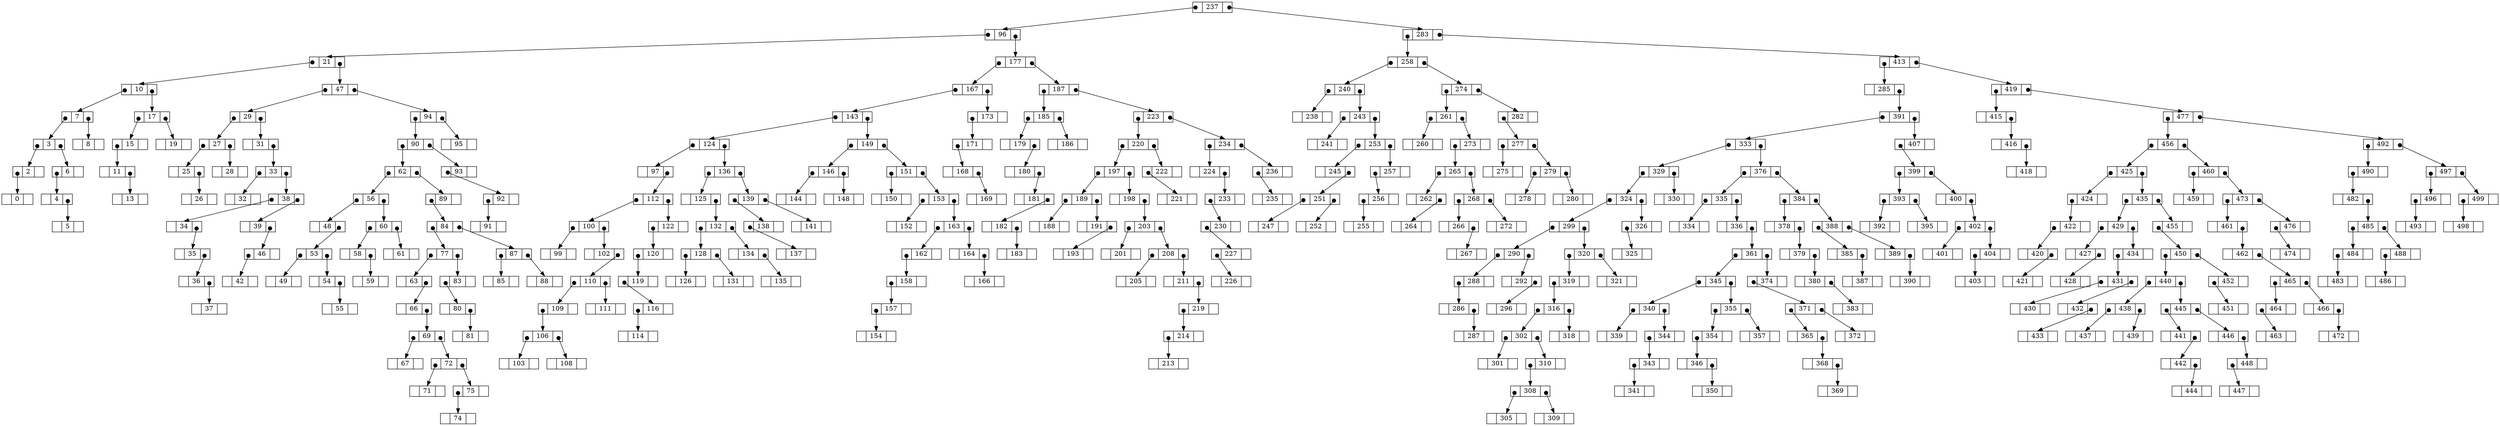 digraph tree {
  splines=false
  node [shape=record,height=.1]
  edge [tailclip=false, arrowtail=dot, dir=both];

  n0x5616c894b260 [label="<left> | <value> 237 | <right>"];
  n0x5616c894b260:left:c -> n0x5616c894b280:value;
  n0x5616c894b280 [label="<left> | <value> 96 | <right>"];
  n0x5616c894b280:left:c -> n0x5616c894b2a0:value;
  n0x5616c894b2a0 [label="<left> | <value> 21 | <right>"];
  n0x5616c894b2a0:left:c -> n0x5616c894b4e0:value;
  n0x5616c894b4e0 [label="<left> | <value> 10 | <right>"];
  n0x5616c894b4e0:left:c -> n0x5616c894b520:value;
  n0x5616c894b520 [label="<left> | <value> 7 | <right>"];
  n0x5616c894b520:left:c -> n0x5616c894b7a0:value;
  n0x5616c894b7a0 [label="<left> | <value> 3 | <right>"];
  n0x5616c894b7a0:left:c -> n0x5616c894c600:value;
  n0x5616c894c600 [label="<left> | <value> 2 | <right>"];
  n0x5616c894c600:left:c -> n0x5616c894cc00:value;
  n0x5616c894cc00 [label="<left> | <value> 0 | <right>"];
  n0x5616c894b7a0:right:c -> n0x5616c894b980:value;
  n0x5616c894b980 [label="<left> | <value> 6 | <right>"];
  n0x5616c894b980:left:c -> n0x5616c894c3e0:value;
  n0x5616c894c3e0 [label="<left> | <value> 4 | <right>"];
  n0x5616c894c3e0:right:c -> n0x5616c894c7a0:value;
  n0x5616c894c7a0 [label="<left> | <value> 5 | <right>"];
  n0x5616c894b520:right:c -> n0x5616c894bde0:value;
  n0x5616c894bde0 [label="<left> | <value> 8 | <right>"];
  n0x5616c894b4e0:right:c -> n0x5616c894b840:value;
  n0x5616c894b840 [label="<left> | <value> 17 | <right>"];
  n0x5616c894b840:left:c -> n0x5616c894bd20:value;
  n0x5616c894bd20 [label="<left> | <value> 15 | <right>"];
  n0x5616c894bd20:left:c -> n0x5616c894bfa0:value;
  n0x5616c894bfa0 [label="<left> | <value> 11 | <right>"];
  n0x5616c894bfa0:right:c -> n0x5616c894d8e0:value;
  n0x5616c894d8e0 [label="<left> | <value> 13 | <right>"];
  n0x5616c894b840:right:c -> n0x5616c894d5e0:value;
  n0x5616c894d5e0 [label="<left> | <value> 19 | <right>"];
  n0x5616c894b2a0:right:c -> n0x5616c894b2e0:value;
  n0x5616c894b2e0 [label="<left> | <value> 47 | <right>"];
  n0x5616c894b2e0:left:c -> n0x5616c894b6e0:value;
  n0x5616c894b6e0 [label="<left> | <value> 29 | <right>"];
  n0x5616c894b6e0:left:c -> n0x5616c894be60:value;
  n0x5616c894be60 [label="<left> | <value> 27 | <right>"];
  n0x5616c894be60:left:c -> n0x5616c894c4c0:value;
  n0x5616c894c4c0 [label="<left> | <value> 25 | <right>"];
  n0x5616c894c4c0:right:c -> n0x5616c894d3e0:value;
  n0x5616c894d3e0 [label="<left> | <value> 26 | <right>"];
  n0x5616c894be60:right:c -> n0x5616c894cfe0:value;
  n0x5616c894cfe0 [label="<left> | <value> 28 | <right>"];
  n0x5616c894b6e0:right:c -> n0x5616c894b7c0:value;
  n0x5616c894b7c0 [label="<left> | <value> 31 | <right>"];
  n0x5616c894b7c0:right:c -> n0x5616c894ba40:value;
  n0x5616c894ba40 [label="<left> | <value> 33 | <right>"];
  n0x5616c894ba40:left:c -> n0x5616c894d920:value;
  n0x5616c894d920 [label="<left> | <value> 32 | <right>"];
  n0x5616c894ba40:right:c -> n0x5616c894be00:value;
  n0x5616c894be00 [label="<left> | <value> 38 | <right>"];
  n0x5616c894be00:left:c -> n0x5616c894c7c0:value;
  n0x5616c894c7c0 [label="<left> | <value> 34 | <right>"];
  n0x5616c894c7c0:right:c -> n0x5616c894c8c0:value;
  n0x5616c894c8c0 [label="<left> | <value> 35 | <right>"];
  n0x5616c894c8c0:right:c -> n0x5616c894d6e0:value;
  n0x5616c894d6e0 [label="<left> | <value> 36 | <right>"];
  n0x5616c894d6e0:right:c -> n0x5616c894d960:value;
  n0x5616c894d960 [label="<left> | <value> 37 | <right>"];
  n0x5616c894be00:right:c -> n0x5616c894c6a0:value;
  n0x5616c894c6a0 [label="<left> | <value> 39 | <right>"];
  n0x5616c894c6a0:right:c -> n0x5616c894c9a0:value;
  n0x5616c894c9a0 [label="<left> | <value> 46 | <right>"];
  n0x5616c894c9a0:left:c -> n0x5616c894d280:value;
  n0x5616c894d280 [label="<left> | <value> 42 | <right>"];
  n0x5616c894b2e0:right:c -> n0x5616c894b300:value;
  n0x5616c894b300 [label="<left> | <value> 94 | <right>"];
  n0x5616c894b300:left:c -> n0x5616c894b580:value;
  n0x5616c894b580 [label="<left> | <value> 90 | <right>"];
  n0x5616c894b580:left:c -> n0x5616c894b620:value;
  n0x5616c894b620 [label="<left> | <value> 62 | <right>"];
  n0x5616c894b620:left:c -> n0x5616c894b660:value;
  n0x5616c894b660 [label="<left> | <value> 56 | <right>"];
  n0x5616c894b660:left:c -> n0x5616c894b740:value;
  n0x5616c894b740 [label="<left> | <value> 48 | <right>"];
  n0x5616c894b740:right:c -> n0x5616c894c3a0:value;
  n0x5616c894c3a0 [label="<left> | <value> 53 | <right>"];
  n0x5616c894c3a0:left:c -> n0x5616c894c440:value;
  n0x5616c894c440 [label="<left> | <value> 49 | <right>"];
  n0x5616c894c3a0:right:c -> n0x5616c894c640:value;
  n0x5616c894c640 [label="<left> | <value> 54 | <right>"];
  n0x5616c894c640:right:c -> n0x5616c894c8e0:value;
  n0x5616c894c8e0 [label="<left> | <value> 55 | <right>"];
  n0x5616c894b660:right:c -> n0x5616c894b6a0:value;
  n0x5616c894b6a0 [label="<left> | <value> 60 | <right>"];
  n0x5616c894b6a0:left:c -> n0x5616c894c4e0:value;
  n0x5616c894c4e0 [label="<left> | <value> 58 | <right>"];
  n0x5616c894c4e0:right:c -> n0x5616c894d7e0:value;
  n0x5616c894d7e0 [label="<left> | <value> 59 | <right>"];
  n0x5616c894b6a0:right:c -> n0x5616c894bdc0:value;
  n0x5616c894bdc0 [label="<left> | <value> 61 | <right>"];
  n0x5616c894b620:right:c -> n0x5616c894b700:value;
  n0x5616c894b700 [label="<left> | <value> 89 | <right>"];
  n0x5616c894b700:left:c -> n0x5616c894b760:value;
  n0x5616c894b760 [label="<left> | <value> 84 | <right>"];
  n0x5616c894b760:left:c -> n0x5616c894b7e0:value;
  n0x5616c894b7e0 [label="<left> | <value> 77 | <right>"];
  n0x5616c894b7e0:left:c -> n0x5616c894b9c0:value;
  n0x5616c894b9c0 [label="<left> | <value> 63 | <right>"];
  n0x5616c894b9c0:right:c -> n0x5616c894bfe0:value;
  n0x5616c894bfe0 [label="<left> | <value> 66 | <right>"];
  n0x5616c894bfe0:right:c -> n0x5616c894c000:value;
  n0x5616c894c000 [label="<left> | <value> 69 | <right>"];
  n0x5616c894c000:left:c -> n0x5616c894d4e0:value;
  n0x5616c894d4e0 [label="<left> | <value> 67 | <right>"];
  n0x5616c894c000:right:c -> n0x5616c894c080:value;
  n0x5616c894c080 [label="<left> | <value> 72 | <right>"];
  n0x5616c894c080:left:c -> n0x5616c894cd20:value;
  n0x5616c894cd20 [label="<left> | <value> 71 | <right>"];
  n0x5616c894c080:right:c -> n0x5616c894c9c0:value;
  n0x5616c894c9c0 [label="<left> | <value> 75 | <right>"];
  n0x5616c894c9c0:left:c -> n0x5616c894d740:value;
  n0x5616c894d740 [label="<left> | <value> 74 | <right>"];
  n0x5616c894b7e0:right:c -> n0x5616c894c300:value;
  n0x5616c894c300 [label="<left> | <value> 83 | <right>"];
  n0x5616c894c300:left:c -> n0x5616c894d2a0:value;
  n0x5616c894d2a0 [label="<left> | <value> 80 | <right>"];
  n0x5616c894d2a0:right:c -> n0x5616c894d4a0:value;
  n0x5616c894d4a0 [label="<left> | <value> 81 | <right>"];
  n0x5616c894b760:right:c -> n0x5616c894bd00:value;
  n0x5616c894bd00 [label="<left> | <value> 87 | <right>"];
  n0x5616c894bd00:left:c -> n0x5616c894c120:value;
  n0x5616c894c120 [label="<left> | <value> 85 | <right>"];
  n0x5616c894bd00:right:c -> n0x5616c894d2c0:value;
  n0x5616c894d2c0 [label="<left> | <value> 88 | <right>"];
  n0x5616c894b580:right:c -> n0x5616c894baa0:value;
  n0x5616c894baa0 [label="<left> | <value> 93 | <right>"];
  n0x5616c894baa0:left:c -> n0x5616c894c800:value;
  n0x5616c894c800 [label="<left> | <value> 92 | <right>"];
  n0x5616c894c800:left:c -> n0x5616c894cde0:value;
  n0x5616c894cde0 [label="<left> | <value> 91 | <right>"];
  n0x5616c894b300:right:c -> n0x5616c894c400:value;
  n0x5616c894c400 [label="<left> | <value> 95 | <right>"];
  n0x5616c894b280:right:c -> n0x5616c894b320:value;
  n0x5616c894b320 [label="<left> | <value> 177 | <right>"];
  n0x5616c894b320:left:c -> n0x5616c894b360:value;
  n0x5616c894b360 [label="<left> | <value> 167 | <right>"];
  n0x5616c894b360:left:c -> n0x5616c894b380:value;
  n0x5616c894b380 [label="<left> | <value> 143 | <right>"];
  n0x5616c894b380:left:c -> n0x5616c894b400:value;
  n0x5616c894b400 [label="<left> | <value> 124 | <right>"];
  n0x5616c894b400:left:c -> n0x5616c894b540:value;
  n0x5616c894b540 [label="<left> | <value> 97 | <right>"];
  n0x5616c894b540:right:c -> n0x5616c894b940:value;
  n0x5616c894b940 [label="<left> | <value> 112 | <right>"];
  n0x5616c894b940:left:c -> n0x5616c894be20:value;
  n0x5616c894be20 [label="<left> | <value> 100 | <right>"];
  n0x5616c894be20:left:c -> n0x5616c894c680:value;
  n0x5616c894c680 [label="<left> | <value> 99 | <right>"];
  n0x5616c894be20:right:c -> n0x5616c894c0a0:value;
  n0x5616c894c0a0 [label="<left> | <value> 102 | <right>"];
  n0x5616c894c0a0:right:c -> n0x5616c894c5a0:value;
  n0x5616c894c5a0 [label="<left> | <value> 110 | <right>"];
  n0x5616c894c5a0:left:c -> n0x5616c894ca00:value;
  n0x5616c894ca00 [label="<left> | <value> 109 | <right>"];
  n0x5616c894ca00:left:c -> n0x5616c894cb80:value;
  n0x5616c894cb80 [label="<left> | <value> 106 | <right>"];
  n0x5616c894cb80:left:c -> n0x5616c894d6a0:value;
  n0x5616c894d6a0 [label="<left> | <value> 103 | <right>"];
  n0x5616c894cb80:right:c -> n0x5616c894ce00:value;
  n0x5616c894ce00 [label="<left> | <value> 108 | <right>"];
  n0x5616c894c5a0:right:c -> n0x5616c894d120:value;
  n0x5616c894d120 [label="<left> | <value> 111 | <right>"];
  n0x5616c894b940:right:c -> n0x5616c894bbc0:value;
  n0x5616c894bbc0 [label="<left> | <value> 122 | <right>"];
  n0x5616c894bbc0:left:c -> n0x5616c894bd60:value;
  n0x5616c894bd60 [label="<left> | <value> 120 | <right>"];
  n0x5616c894bd60:left:c -> n0x5616c894be80:value;
  n0x5616c894be80 [label="<left> | <value> 119 | <right>"];
  n0x5616c894be80:left:c -> n0x5616c894c580:value;
  n0x5616c894c580 [label="<left> | <value> 116 | <right>"];
  n0x5616c894c580:left:c -> n0x5616c894c760:value;
  n0x5616c894c760 [label="<left> | <value> 114 | <right>"];
  n0x5616c894b400:right:c -> n0x5616c894bc40:value;
  n0x5616c894bc40 [label="<left> | <value> 136 | <right>"];
  n0x5616c894bc40:left:c -> n0x5616c894c060:value;
  n0x5616c894c060 [label="<left> | <value> 125 | <right>"];
  n0x5616c894c060:right:c -> n0x5616c894c340:value;
  n0x5616c894c340 [label="<left> | <value> 132 | <right>"];
  n0x5616c894c340:left:c -> n0x5616c894c560:value;
  n0x5616c894c560 [label="<left> | <value> 128 | <right>"];
  n0x5616c894c560:left:c -> n0x5616c894cae0:value;
  n0x5616c894cae0 [label="<left> | <value> 126 | <right>"];
  n0x5616c894c560:right:c -> n0x5616c894d1a0:value;
  n0x5616c894d1a0 [label="<left> | <value> 131 | <right>"];
  n0x5616c894c340:right:c -> n0x5616c894c960:value;
  n0x5616c894c960 [label="<left> | <value> 134 | <right>"];
  n0x5616c894c960:right:c -> n0x5616c894cea0:value;
  n0x5616c894cea0 [label="<left> | <value> 135 | <right>"];
  n0x5616c894bc40:right:c -> n0x5616c894bc80:value;
  n0x5616c894bc80 [label="<left> | <value> 139 | <right>"];
  n0x5616c894bc80:left:c -> n0x5616c894ce40:value;
  n0x5616c894ce40 [label="<left> | <value> 138 | <right>"];
  n0x5616c894ce40:left:c -> n0x5616c894d420:value;
  n0x5616c894d420 [label="<left> | <value> 137 | <right>"];
  n0x5616c894bc80:right:c -> n0x5616c894d0a0:value;
  n0x5616c894d0a0 [label="<left> | <value> 141 | <right>"];
  n0x5616c894b380:right:c -> n0x5616c894b5c0:value;
  n0x5616c894b5c0 [label="<left> | <value> 149 | <right>"];
  n0x5616c894b5c0:left:c -> n0x5616c894b8a0:value;
  n0x5616c894b8a0 [label="<left> | <value> 146 | <right>"];
  n0x5616c894b8a0:left:c -> n0x5616c894d140:value;
  n0x5616c894d140 [label="<left> | <value> 144 | <right>"];
  n0x5616c894b8a0:right:c -> n0x5616c894c240:value;
  n0x5616c894c240 [label="<left> | <value> 148 | <right>"];
  n0x5616c894b5c0:right:c -> n0x5616c894b960:value;
  n0x5616c894b960 [label="<left> | <value> 151 | <right>"];
  n0x5616c894b960:left:c -> n0x5616c894c2e0:value;
  n0x5616c894c2e0 [label="<left> | <value> 150 | <right>"];
  n0x5616c894b960:right:c -> n0x5616c894ba20:value;
  n0x5616c894ba20 [label="<left> | <value> 153 | <right>"];
  n0x5616c894ba20:left:c -> n0x5616c894d2e0:value;
  n0x5616c894d2e0 [label="<left> | <value> 152 | <right>"];
  n0x5616c894ba20:right:c -> n0x5616c894ba80:value;
  n0x5616c894ba80 [label="<left> | <value> 163 | <right>"];
  n0x5616c894ba80:left:c -> n0x5616c894c840:value;
  n0x5616c894c840 [label="<left> | <value> 162 | <right>"];
  n0x5616c894c840:left:c -> n0x5616c894cf60:value;
  n0x5616c894cf60 [label="<left> | <value> 158 | <right>"];
  n0x5616c894cf60:left:c -> n0x5616c894d460:value;
  n0x5616c894d460 [label="<left> | <value> 157 | <right>"];
  n0x5616c894d460:left:c -> n0x5616c894d5a0:value;
  n0x5616c894d5a0 [label="<left> | <value> 154 | <right>"];
  n0x5616c894ba80:right:c -> n0x5616c894cb20:value;
  n0x5616c894cb20 [label="<left> | <value> 164 | <right>"];
  n0x5616c894cb20:right:c -> n0x5616c894d040:value;
  n0x5616c894d040 [label="<left> | <value> 166 | <right>"];
  n0x5616c894b360:right:c -> n0x5616c894bbe0:value;
  n0x5616c894bbe0 [label="<left> | <value> 173 | <right>"];
  n0x5616c894bbe0:left:c -> n0x5616c894cce0:value;
  n0x5616c894cce0 [label="<left> | <value> 171 | <right>"];
  n0x5616c894cce0:left:c -> n0x5616c894d160:value;
  n0x5616c894d160 [label="<left> | <value> 168 | <right>"];
  n0x5616c894d160:right:c -> n0x5616c894d660:value;
  n0x5616c894d660 [label="<left> | <value> 169 | <right>"];
  n0x5616c894b320:right:c -> n0x5616c894b3a0:value;
  n0x5616c894b3a0 [label="<left> | <value> 187 | <right>"];
  n0x5616c894b3a0:left:c -> n0x5616c894bb00:value;
  n0x5616c894bb00 [label="<left> | <value> 185 | <right>"];
  n0x5616c894bb00:left:c -> n0x5616c894c7e0:value;
  n0x5616c894c7e0 [label="<left> | <value> 179 | <right>"];
  n0x5616c894c7e0:right:c -> n0x5616c894d320:value;
  n0x5616c894d320 [label="<left> | <value> 180 | <right>"];
  n0x5616c894d320:right:c -> n0x5616c894d600:value;
  n0x5616c894d600 [label="<left> | <value> 181 | <right>"];
  n0x5616c894d600:right:c -> n0x5616c894d640:value;
  n0x5616c894d640 [label="<left> | <value> 182 | <right>"];
  n0x5616c894d640:right:c -> n0x5616c894d7c0:value;
  n0x5616c894d7c0 [label="<left> | <value> 183 | <right>"];
  n0x5616c894bb00:right:c -> n0x5616c894c720:value;
  n0x5616c894c720 [label="<left> | <value> 186 | <right>"];
  n0x5616c894b3a0:right:c -> n0x5616c894b560:value;
  n0x5616c894b560 [label="<left> | <value> 223 | <right>"];
  n0x5616c894b560:left:c -> n0x5616c894b720:value;
  n0x5616c894b720 [label="<left> | <value> 220 | <right>"];
  n0x5616c894b720:left:c -> n0x5616c894b860:value;
  n0x5616c894b860 [label="<left> | <value> 197 | <right>"];
  n0x5616c894b860:left:c -> n0x5616c894c040:value;
  n0x5616c894c040 [label="<left> | <value> 189 | <right>"];
  n0x5616c894c040:left:c -> n0x5616c894cf00:value;
  n0x5616c894cf00 [label="<left> | <value> 188 | <right>"];
  n0x5616c894c040:right:c -> n0x5616c894c100:value;
  n0x5616c894c100 [label="<left> | <value> 191 | <right>"];
  n0x5616c894c100:right:c -> n0x5616c894d400:value;
  n0x5616c894d400 [label="<left> | <value> 193 | <right>"];
  n0x5616c894b860:right:c -> n0x5616c894b8e0:value;
  n0x5616c894b8e0 [label="<left> | <value> 198 | <right>"];
  n0x5616c894b8e0:right:c -> n0x5616c894bce0:value;
  n0x5616c894bce0 [label="<left> | <value> 203 | <right>"];
  n0x5616c894bce0:left:c -> n0x5616c894cdc0:value;
  n0x5616c894cdc0 [label="<left> | <value> 201 | <right>"];
  n0x5616c894bce0:right:c -> n0x5616c894bd40:value;
  n0x5616c894bd40 [label="<left> | <value> 208 | <right>"];
  n0x5616c894bd40:left:c -> n0x5616c894d1e0:value;
  n0x5616c894d1e0 [label="<left> | <value> 205 | <right>"];
  n0x5616c894bd40:right:c -> n0x5616c894c700:value;
  n0x5616c894c700 [label="<left> | <value> 211 | <right>"];
  n0x5616c894c700:right:c -> n0x5616c894d000:value;
  n0x5616c894d000 [label="<left> | <value> 219 | <right>"];
  n0x5616c894d000:left:c -> n0x5616c894d860:value;
  n0x5616c894d860 [label="<left> | <value> 214 | <right>"];
  n0x5616c894d860:left:c -> n0x5616c894d8a0:value;
  n0x5616c894d8a0 [label="<left> | <value> 213 | <right>"];
  n0x5616c894b720:right:c -> n0x5616c894bba0:value;
  n0x5616c894bba0 [label="<left> | <value> 222 | <right>"];
  n0x5616c894bba0:left:c -> n0x5616c894d060:value;
  n0x5616c894d060 [label="<left> | <value> 221 | <right>"];
  n0x5616c894b560:right:c -> n0x5616c894bcc0:value;
  n0x5616c894bcc0 [label="<left> | <value> 234 | <right>"];
  n0x5616c894bcc0:left:c -> n0x5616c894c280:value;
  n0x5616c894c280 [label="<left> | <value> 224 | <right>"];
  n0x5616c894c280:right:c -> n0x5616c894cc40:value;
  n0x5616c894cc40 [label="<left> | <value> 233 | <right>"];
  n0x5616c894cc40:left:c -> n0x5616c894d200:value;
  n0x5616c894d200 [label="<left> | <value> 230 | <right>"];
  n0x5616c894d200:left:c -> n0x5616c894d360:value;
  n0x5616c894d360 [label="<left> | <value> 227 | <right>"];
  n0x5616c894d360:left:c -> n0x5616c894d3c0:value;
  n0x5616c894d3c0 [label="<left> | <value> 226 | <right>"];
  n0x5616c894bcc0:right:c -> n0x5616c894cc80:value;
  n0x5616c894cc80 [label="<left> | <value> 236 | <right>"];
  n0x5616c894cc80:left:c -> n0x5616c894d840:value;
  n0x5616c894d840 [label="<left> | <value> 235 | <right>"];
  n0x5616c894b260:right:c -> n0x5616c894b2c0:value;
  n0x5616c894b2c0 [label="<left> | <value> 283 | <right>"];
  n0x5616c894b2c0:left:c -> n0x5616c894b480:value;
  n0x5616c894b480 [label="<left> | <value> 258 | <right>"];
  n0x5616c894b480:left:c -> n0x5616c894bae0:value;
  n0x5616c894bae0 [label="<left> | <value> 240 | <right>"];
  n0x5616c894bae0:left:c -> n0x5616c894caa0:value;
  n0x5616c894caa0 [label="<left> | <value> 238 | <right>"];
  n0x5616c894bae0:right:c -> n0x5616c894bee0:value;
  n0x5616c894bee0 [label="<left> | <value> 243 | <right>"];
  n0x5616c894bee0:left:c -> n0x5616c894c480:value;
  n0x5616c894c480 [label="<left> | <value> 241 | <right>"];
  n0x5616c894bee0:right:c -> n0x5616c894c1a0:value;
  n0x5616c894c1a0 [label="<left> | <value> 253 | <right>"];
  n0x5616c894c1a0:left:c -> n0x5616c894c8a0:value;
  n0x5616c894c8a0 [label="<left> | <value> 245 | <right>"];
  n0x5616c894c8a0:right:c -> n0x5616c894cc20:value;
  n0x5616c894cc20 [label="<left> | <value> 251 | <right>"];
  n0x5616c894cc20:left:c -> n0x5616c894d720:value;
  n0x5616c894d720 [label="<left> | <value> 247 | <right>"];
  n0x5616c894cc20:right:c -> n0x5616c894d7a0:value;
  n0x5616c894d7a0 [label="<left> | <value> 252 | <right>"];
  n0x5616c894c1a0:right:c -> n0x5616c894c2c0:value;
  n0x5616c894c2c0 [label="<left> | <value> 257 | <right>"];
  n0x5616c894c2c0:left:c -> n0x5616c894d760:value;
  n0x5616c894d760 [label="<left> | <value> 256 | <right>"];
  n0x5616c894d760:left:c -> n0x5616c894d940:value;
  n0x5616c894d940 [label="<left> | <value> 255 | <right>"];
  n0x5616c894b480:right:c -> n0x5616c894bb60:value;
  n0x5616c894bb60 [label="<left> | <value> 274 | <right>"];
  n0x5616c894bb60:left:c -> n0x5616c894bc00:value;
  n0x5616c894bc00 [label="<left> | <value> 261 | <right>"];
  n0x5616c894bc00:left:c -> n0x5616c894d8c0:value;
  n0x5616c894d8c0 [label="<left> | <value> 260 | <right>"];
  n0x5616c894bc00:right:c -> n0x5616c894bca0:value;
  n0x5616c894bca0 [label="<left> | <value> 273 | <right>"];
  n0x5616c894bca0:left:c -> n0x5616c894c260:value;
  n0x5616c894c260 [label="<left> | <value> 265 | <right>"];
  n0x5616c894c260:left:c -> n0x5616c894c920:value;
  n0x5616c894c920 [label="<left> | <value> 262 | <right>"];
  n0x5616c894c920:right:c -> n0x5616c894cca0:value;
  n0x5616c894cca0 [label="<left> | <value> 264 | <right>"];
  n0x5616c894c260:right:c -> n0x5616c894ce80:value;
  n0x5616c894ce80 [label="<left> | <value> 268 | <right>"];
  n0x5616c894ce80:left:c -> n0x5616c894d080:value;
  n0x5616c894d080 [label="<left> | <value> 266 | <right>"];
  n0x5616c894d080:right:c -> n0x5616c894d700:value;
  n0x5616c894d700 [label="<left> | <value> 267 | <right>"];
  n0x5616c894ce80:right:c -> n0x5616c894d540:value;
  n0x5616c894d540 [label="<left> | <value> 272 | <right>"];
  n0x5616c894bb60:right:c -> n0x5616c894c140:value;
  n0x5616c894c140 [label="<left> | <value> 282 | <right>"];
  n0x5616c894c140:left:c -> n0x5616c894c3c0:value;
  n0x5616c894c3c0 [label="<left> | <value> 277 | <right>"];
  n0x5616c894c3c0:left:c -> n0x5616c894d560:value;
  n0x5616c894d560 [label="<left> | <value> 275 | <right>"];
  n0x5616c894c3c0:right:c -> n0x5616c894c520:value;
  n0x5616c894c520 [label="<left> | <value> 279 | <right>"];
  n0x5616c894c520:left:c -> n0x5616c894d180:value;
  n0x5616c894d180 [label="<left> | <value> 278 | <right>"];
  n0x5616c894c520:right:c -> n0x5616c894d780:value;
  n0x5616c894d780 [label="<left> | <value> 280 | <right>"];
  n0x5616c894b2c0:right:c -> n0x5616c894b340:value;
  n0x5616c894b340 [label="<left> | <value> 413 | <right>"];
  n0x5616c894b340:left:c -> n0x5616c894b3c0:value;
  n0x5616c894b3c0 [label="<left> | <value> 285 | <right>"];
  n0x5616c894b3c0:right:c -> n0x5616c894b420:value;
  n0x5616c894b420 [label="<left> | <value> 391 | <right>"];
  n0x5616c894b420:left:c -> n0x5616c894b440:value;
  n0x5616c894b440 [label="<left> | <value> 333 | <right>"];
  n0x5616c894b440:left:c -> n0x5616c894b4a0:value;
  n0x5616c894b4a0 [label="<left> | <value> 329 | <right>"];
  n0x5616c894b4a0:left:c -> n0x5616c894bac0:value;
  n0x5616c894bac0 [label="<left> | <value> 324 | <right>"];
  n0x5616c894bac0:left:c -> n0x5616c894bb40:value;
  n0x5616c894bb40 [label="<left> | <value> 299 | <right>"];
  n0x5616c894bb40:left:c -> n0x5616c894c500:value;
  n0x5616c894c500 [label="<left> | <value> 290 | <right>"];
  n0x5616c894c500:left:c -> n0x5616c894c620:value;
  n0x5616c894c620 [label="<left> | <value> 288 | <right>"];
  n0x5616c894c620:left:c -> n0x5616c894ca20:value;
  n0x5616c894ca20 [label="<left> | <value> 286 | <right>"];
  n0x5616c894ca20:right:c -> n0x5616c894cb40:value;
  n0x5616c894cb40 [label="<left> | <value> 287 | <right>"];
  n0x5616c894c500:right:c -> n0x5616c894c980:value;
  n0x5616c894c980 [label="<left> | <value> 292 | <right>"];
  n0x5616c894c980:right:c -> n0x5616c894d1c0:value;
  n0x5616c894d1c0 [label="<left> | <value> 296 | <right>"];
  n0x5616c894bb40:right:c -> n0x5616c894be40:value;
  n0x5616c894be40 [label="<left> | <value> 320 | <right>"];
  n0x5616c894be40:left:c -> n0x5616c894c1e0:value;
  n0x5616c894c1e0 [label="<left> | <value> 319 | <right>"];
  n0x5616c894c1e0:left:c -> n0x5616c894cb60:value;
  n0x5616c894cb60 [label="<left> | <value> 316 | <right>"];
  n0x5616c894cb60:left:c -> n0x5616c894ccc0:value;
  n0x5616c894ccc0 [label="<left> | <value> 302 | <right>"];
  n0x5616c894ccc0:left:c -> n0x5616c894cda0:value;
  n0x5616c894cda0 [label="<left> | <value> 301 | <right>"];
  n0x5616c894ccc0:right:c -> n0x5616c894cd40:value;
  n0x5616c894cd40 [label="<left> | <value> 310 | <right>"];
  n0x5616c894cd40:left:c -> n0x5616c894cf20:value;
  n0x5616c894cf20 [label="<left> | <value> 308 | <right>"];
  n0x5616c894cf20:left:c -> n0x5616c894d6c0:value;
  n0x5616c894d6c0 [label="<left> | <value> 305 | <right>"];
  n0x5616c894cf20:right:c -> n0x5616c894d4c0:value;
  n0x5616c894d4c0 [label="<left> | <value> 309 | <right>"];
  n0x5616c894cb60:right:c -> n0x5616c894cd00:value;
  n0x5616c894cd00 [label="<left> | <value> 318 | <right>"];
  n0x5616c894be40:right:c -> n0x5616c894c820:value;
  n0x5616c894c820 [label="<left> | <value> 321 | <right>"];
  n0x5616c894bac0:right:c -> n0x5616c894bf80:value;
  n0x5616c894bf80 [label="<left> | <value> 326 | <right>"];
  n0x5616c894bf80:left:c -> n0x5616c894c4a0:value;
  n0x5616c894c4a0 [label="<left> | <value> 325 | <right>"];
  n0x5616c894b4a0:right:c -> n0x5616c894d0c0:value;
  n0x5616c894d0c0 [label="<left> | <value> 330 | <right>"];
  n0x5616c894b440:right:c -> n0x5616c894b4c0:value;
  n0x5616c894b4c0 [label="<left> | <value> 376 | <right>"];
  n0x5616c894b4c0:left:c -> n0x5616c894b5e0:value;
  n0x5616c894b5e0 [label="<left> | <value> 335 | <right>"];
  n0x5616c894b5e0:left:c -> n0x5616c894d880:value;
  n0x5616c894d880 [label="<left> | <value> 334 | <right>"];
  n0x5616c894b5e0:right:c -> n0x5616c894b800:value;
  n0x5616c894b800 [label="<left> | <value> 336 | <right>"];
  n0x5616c894b800:right:c -> n0x5616c894b820:value;
  n0x5616c894b820 [label="<left> | <value> 361 | <right>"];
  n0x5616c894b820:left:c -> n0x5616c894bd80:value;
  n0x5616c894bd80 [label="<left> | <value> 345 | <right>"];
  n0x5616c894bd80:left:c -> n0x5616c894c220:value;
  n0x5616c894c220 [label="<left> | <value> 340 | <right>"];
  n0x5616c894c220:left:c -> n0x5616c894d100:value;
  n0x5616c894d100 [label="<left> | <value> 339 | <right>"];
  n0x5616c894c220:right:c -> n0x5616c894ce60:value;
  n0x5616c894ce60 [label="<left> | <value> 344 | <right>"];
  n0x5616c894ce60:left:c -> n0x5616c894cfc0:value;
  n0x5616c894cfc0 [label="<left> | <value> 343 | <right>"];
  n0x5616c894cfc0:left:c -> n0x5616c894d500:value;
  n0x5616c894d500 [label="<left> | <value> 341 | <right>"];
  n0x5616c894bd80:right:c -> n0x5616c894bec0:value;
  n0x5616c894bec0 [label="<left> | <value> 355 | <right>"];
  n0x5616c894bec0:left:c -> n0x5616c894c780:value;
  n0x5616c894c780 [label="<left> | <value> 354 | <right>"];
  n0x5616c894c780:left:c -> n0x5616c894d220:value;
  n0x5616c894d220 [label="<left> | <value> 346 | <right>"];
  n0x5616c894d220:right:c -> n0x5616c894d580:value;
  n0x5616c894d580 [label="<left> | <value> 350 | <right>"];
  n0x5616c894bec0:right:c -> n0x5616c894cee0:value;
  n0x5616c894cee0 [label="<left> | <value> 357 | <right>"];
  n0x5616c894b820:right:c -> n0x5616c894b900:value;
  n0x5616c894b900 [label="<left> | <value> 374 | <right>"];
  n0x5616c894b900:left:c -> n0x5616c894bc20:value;
  n0x5616c894bc20 [label="<left> | <value> 371 | <right>"];
  n0x5616c894bc20:left:c -> n0x5616c894c1c0:value;
  n0x5616c894c1c0 [label="<left> | <value> 365 | <right>"];
  n0x5616c894c1c0:right:c -> n0x5616c894c860:value;
  n0x5616c894c860 [label="<left> | <value> 368 | <right>"];
  n0x5616c894c860:right:c -> n0x5616c894cd80:value;
  n0x5616c894cd80 [label="<left> | <value> 369 | <right>"];
  n0x5616c894bc20:right:c -> n0x5616c894bf60:value;
  n0x5616c894bf60 [label="<left> | <value> 372 | <right>"];
  n0x5616c894b4c0:right:c -> n0x5616c894bf20:value;
  n0x5616c894bf20 [label="<left> | <value> 384 | <right>"];
  n0x5616c894bf20:left:c -> n0x5616c894c380:value;
  n0x5616c894c380 [label="<left> | <value> 378 | <right>"];
  n0x5616c894c380:right:c -> n0x5616c894cac0:value;
  n0x5616c894cac0 [label="<left> | <value> 379 | <right>"];
  n0x5616c894cac0:right:c -> n0x5616c894cb00:value;
  n0x5616c894cb00 [label="<left> | <value> 380 | <right>"];
  n0x5616c894cb00:right:c -> n0x5616c894d260:value;
  n0x5616c894d260 [label="<left> | <value> 383 | <right>"];
  n0x5616c894bf20:right:c -> n0x5616c894c460:value;
  n0x5616c894c460 [label="<left> | <value> 388 | <right>"];
  n0x5616c894c460:left:c -> n0x5616c894cc60:value;
  n0x5616c894cc60 [label="<left> | <value> 385 | <right>"];
  n0x5616c894cc60:right:c -> n0x5616c894cd60:value;
  n0x5616c894cd60 [label="<left> | <value> 387 | <right>"];
  n0x5616c894c460:right:c -> n0x5616c894cf40:value;
  n0x5616c894cf40 [label="<left> | <value> 389 | <right>"];
  n0x5616c894cf40:right:c -> n0x5616c894d620:value;
  n0x5616c894d620 [label="<left> | <value> 390 | <right>"];
  n0x5616c894b420:right:c -> n0x5616c894b780:value;
  n0x5616c894b780 [label="<left> | <value> 407 | <right>"];
  n0x5616c894b780:left:c -> n0x5616c894b9a0:value;
  n0x5616c894b9a0 [label="<left> | <value> 399 | <right>"];
  n0x5616c894b9a0:left:c -> n0x5616c894c5c0:value;
  n0x5616c894c5c0 [label="<left> | <value> 393 | <right>"];
  n0x5616c894c5c0:left:c -> n0x5616c894d680:value;
  n0x5616c894d680 [label="<left> | <value> 392 | <right>"];
  n0x5616c894c5c0:right:c -> n0x5616c894d3a0:value;
  n0x5616c894d3a0 [label="<left> | <value> 395 | <right>"];
  n0x5616c894b9a0:right:c -> n0x5616c894bea0:value;
  n0x5616c894bea0 [label="<left> | <value> 400 | <right>"];
  n0x5616c894bea0:right:c -> n0x5616c894c420:value;
  n0x5616c894c420 [label="<left> | <value> 402 | <right>"];
  n0x5616c894c420:left:c -> n0x5616c894d5c0:value;
  n0x5616c894d5c0 [label="<left> | <value> 401 | <right>"];
  n0x5616c894c420:right:c -> n0x5616c894c5e0:value;
  n0x5616c894c5e0 [label="<left> | <value> 404 | <right>"];
  n0x5616c894c5e0:left:c -> n0x5616c894c9e0:value;
  n0x5616c894c9e0 [label="<left> | <value> 403 | <right>"];
  n0x5616c894b340:right:c -> n0x5616c894b3e0:value;
  n0x5616c894b3e0 [label="<left> | <value> 419 | <right>"];
  n0x5616c894b3e0:left:c -> n0x5616c894bc60:value;
  n0x5616c894bc60 [label="<left> | <value> 415 | <right>"];
  n0x5616c894bc60:right:c -> n0x5616c894bf00:value;
  n0x5616c894bf00 [label="<left> | <value> 416 | <right>"];
  n0x5616c894bf00:right:c -> n0x5616c894d0e0:value;
  n0x5616c894d0e0 [label="<left> | <value> 418 | <right>"];
  n0x5616c894b3e0:right:c -> n0x5616c894b460:value;
  n0x5616c894b460 [label="<left> | <value> 477 | <right>"];
  n0x5616c894b460:left:c -> n0x5616c894b500:value;
  n0x5616c894b500 [label="<left> | <value> 456 | <right>"];
  n0x5616c894b500:left:c -> n0x5616c894b640:value;
  n0x5616c894b640 [label="<left> | <value> 425 | <right>"];
  n0x5616c894b640:left:c -> n0x5616c894c540:value;
  n0x5616c894c540 [label="<left> | <value> 424 | <right>"];
  n0x5616c894c540:left:c -> n0x5616c894ca80:value;
  n0x5616c894ca80 [label="<left> | <value> 422 | <right>"];
  n0x5616c894ca80:left:c -> n0x5616c894cec0:value;
  n0x5616c894cec0 [label="<left> | <value> 420 | <right>"];
  n0x5616c894cec0:right:c -> n0x5616c894cf80:value;
  n0x5616c894cf80 [label="<left> | <value> 421 | <right>"];
  n0x5616c894b640:right:c -> n0x5616c894b680:value;
  n0x5616c894b680 [label="<left> | <value> 435 | <right>"];
  n0x5616c894b680:left:c -> n0x5616c894ba00:value;
  n0x5616c894ba00 [label="<left> | <value> 429 | <right>"];
  n0x5616c894ba00:left:c -> n0x5616c894bb20:value;
  n0x5616c894bb20 [label="<left> | <value> 427 | <right>"];
  n0x5616c894bb20:right:c -> n0x5616c894c020:value;
  n0x5616c894c020 [label="<left> | <value> 428 | <right>"];
  n0x5616c894ba00:right:c -> n0x5616c894c6c0:value;
  n0x5616c894c6c0 [label="<left> | <value> 434 | <right>"];
  n0x5616c894c6c0:left:c -> n0x5616c894c940:value;
  n0x5616c894c940 [label="<left> | <value> 431 | <right>"];
  n0x5616c894c940:left:c -> n0x5616c894d800:value;
  n0x5616c894d800 [label="<left> | <value> 430 | <right>"];
  n0x5616c894c940:right:c -> n0x5616c894cba0:value;
  n0x5616c894cba0 [label="<left> | <value> 432 | <right>"];
  n0x5616c894cba0:right:c -> n0x5616c894d900:value;
  n0x5616c894d900 [label="<left> | <value> 433 | <right>"];
  n0x5616c894b680:right:c -> n0x5616c894b6c0:value;
  n0x5616c894b6c0 [label="<left> | <value> 455 | <right>"];
  n0x5616c894b6c0:left:c -> n0x5616c894b920:value;
  n0x5616c894b920 [label="<left> | <value> 450 | <right>"];
  n0x5616c894b920:left:c -> n0x5616c894ba60:value;
  n0x5616c894ba60 [label="<left> | <value> 440 | <right>"];
  n0x5616c894ba60:left:c -> n0x5616c894c660:value;
  n0x5616c894c660 [label="<left> | <value> 438 | <right>"];
  n0x5616c894c660:left:c -> n0x5616c894ce20:value;
  n0x5616c894ce20 [label="<left> | <value> 437 | <right>"];
  n0x5616c894c660:right:c -> n0x5616c894d520:value;
  n0x5616c894d520 [label="<left> | <value> 439 | <right>"];
  n0x5616c894ba60:right:c -> n0x5616c894bda0:value;
  n0x5616c894bda0 [label="<left> | <value> 445 | <right>"];
  n0x5616c894bda0:left:c -> n0x5616c894bf40:value;
  n0x5616c894bf40 [label="<left> | <value> 441 | <right>"];
  n0x5616c894bf40:right:c -> n0x5616c894c2a0:value;
  n0x5616c894c2a0 [label="<left> | <value> 442 | <right>"];
  n0x5616c894c2a0:right:c -> n0x5616c894c6e0:value;
  n0x5616c894c6e0 [label="<left> | <value> 444 | <right>"];
  n0x5616c894bda0:right:c -> n0x5616c894c900:value;
  n0x5616c894c900 [label="<left> | <value> 446 | <right>"];
  n0x5616c894c900:right:c -> n0x5616c894ca60:value;
  n0x5616c894ca60 [label="<left> | <value> 448 | <right>"];
  n0x5616c894ca60:left:c -> n0x5616c894d380:value;
  n0x5616c894d380 [label="<left> | <value> 447 | <right>"];
  n0x5616c894b920:right:c -> n0x5616c894d240:value;
  n0x5616c894d240 [label="<left> | <value> 452 | <right>"];
  n0x5616c894d240:left:c -> n0x5616c894d480:value;
  n0x5616c894d480 [label="<left> | <value> 451 | <right>"];
  n0x5616c894b500:right:c -> n0x5616c894b600:value;
  n0x5616c894b600 [label="<left> | <value> 460 | <right>"];
  n0x5616c894b600:left:c -> n0x5616c894c320:value;
  n0x5616c894c320 [label="<left> | <value> 459 | <right>"];
  n0x5616c894b600:right:c -> n0x5616c894b880:value;
  n0x5616c894b880 [label="<left> | <value> 473 | <right>"];
  n0x5616c894b880:left:c -> n0x5616c894b9e0:value;
  n0x5616c894b9e0 [label="<left> | <value> 461 | <right>"];
  n0x5616c894b9e0:right:c -> n0x5616c894c0e0:value;
  n0x5616c894c0e0 [label="<left> | <value> 462 | <right>"];
  n0x5616c894c0e0:right:c -> n0x5616c894c160:value;
  n0x5616c894c160 [label="<left> | <value> 465 | <right>"];
  n0x5616c894c160:left:c -> n0x5616c894c180:value;
  n0x5616c894c180 [label="<left> | <value> 464 | <right>"];
  n0x5616c894c180:left:c -> n0x5616c894cbc0:value;
  n0x5616c894cbc0 [label="<left> | <value> 463 | <right>"];
  n0x5616c894c160:right:c -> n0x5616c894c740:value;
  n0x5616c894c740 [label="<left> | <value> 466 | <right>"];
  n0x5616c894c740:right:c -> n0x5616c894d820:value;
  n0x5616c894d820 [label="<left> | <value> 472 | <right>"];
  n0x5616c894b880:right:c -> n0x5616c894bb80:value;
  n0x5616c894bb80 [label="<left> | <value> 476 | <right>"];
  n0x5616c894bb80:left:c -> n0x5616c894cfa0:value;
  n0x5616c894cfa0 [label="<left> | <value> 474 | <right>"];
  n0x5616c894b460:right:c -> n0x5616c894b5a0:value;
  n0x5616c894b5a0 [label="<left> | <value> 492 | <right>"];
  n0x5616c894b5a0:left:c -> n0x5616c894b8c0:value;
  n0x5616c894b8c0 [label="<left> | <value> 490 | <right>"];
  n0x5616c894b8c0:left:c -> n0x5616c894bfc0:value;
  n0x5616c894bfc0 [label="<left> | <value> 482 | <right>"];
  n0x5616c894bfc0:right:c -> n0x5616c894c0c0:value;
  n0x5616c894c0c0 [label="<left> | <value> 485 | <right>"];
  n0x5616c894c0c0:left:c -> n0x5616c894c880:value;
  n0x5616c894c880 [label="<left> | <value> 484 | <right>"];
  n0x5616c894c880:left:c -> n0x5616c894d340:value;
  n0x5616c894d340 [label="<left> | <value> 483 | <right>"];
  n0x5616c894c0c0:right:c -> n0x5616c894d020:value;
  n0x5616c894d020 [label="<left> | <value> 488 | <right>"];
  n0x5616c894d020:left:c -> n0x5616c894d300:value;
  n0x5616c894d300 [label="<left> | <value> 486 | <right>"];
  n0x5616c894b5a0:right:c -> n0x5616c894c200:value;
  n0x5616c894c200 [label="<left> | <value> 497 | <right>"];
  n0x5616c894c200:left:c -> n0x5616c894c360:value;
  n0x5616c894c360 [label="<left> | <value> 496 | <right>"];
  n0x5616c894c360:left:c -> n0x5616c894d440:value;
  n0x5616c894d440 [label="<left> | <value> 493 | <right>"];
  n0x5616c894c200:right:c -> n0x5616c894ca40:value;
  n0x5616c894ca40 [label="<left> | <value> 499 | <right>"];
  n0x5616c894ca40:left:c -> n0x5616c894cbe0:value;
  n0x5616c894cbe0 [label="<left> | <value> 498 | <right>"];

}
